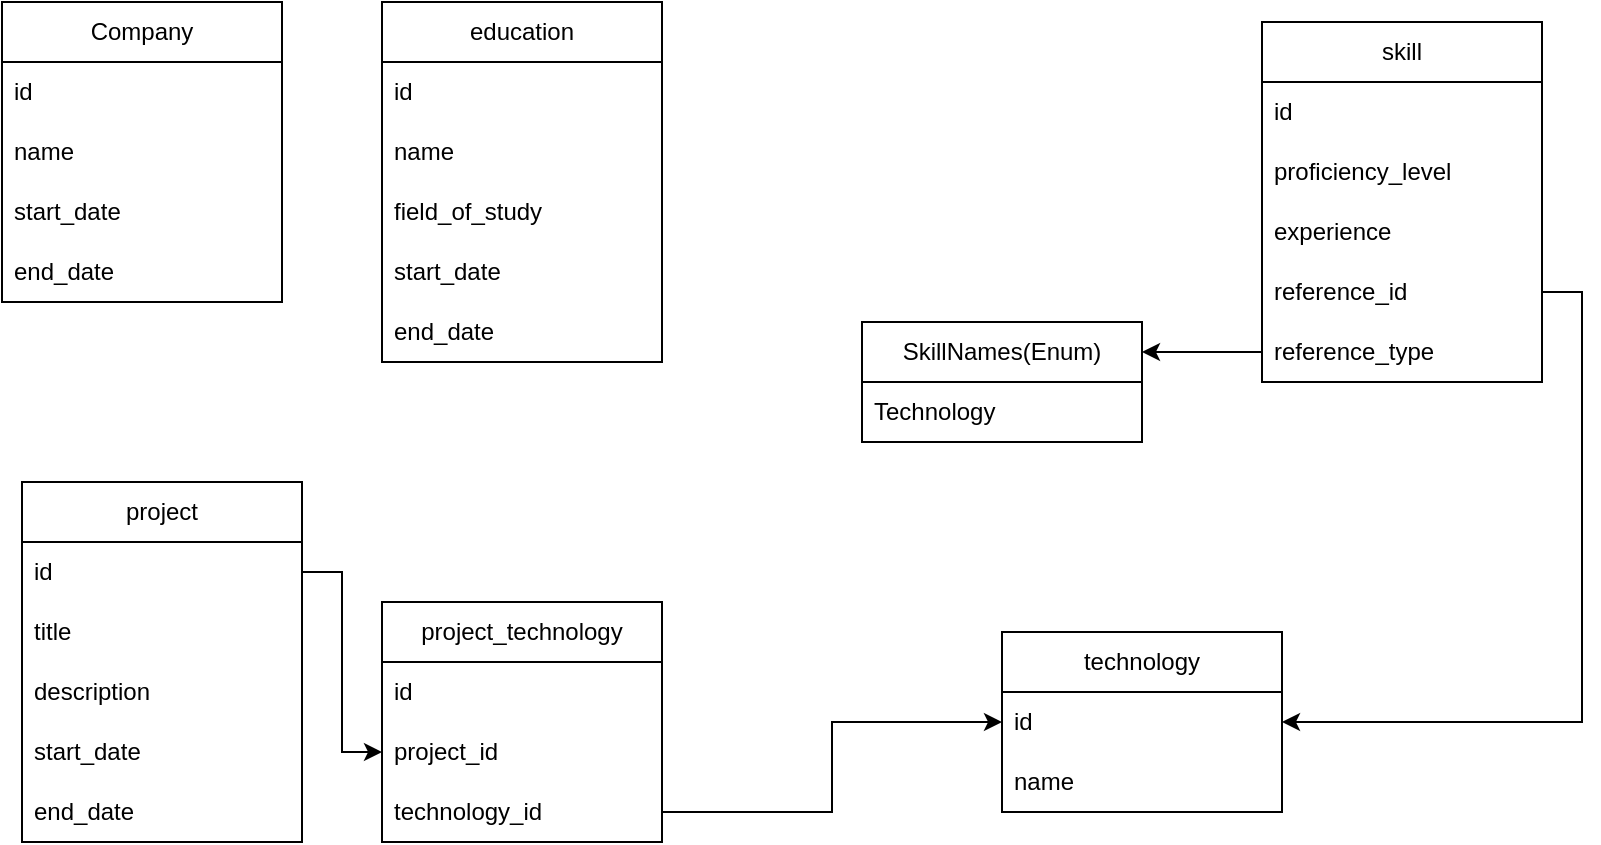 <mxfile version="23.1.5" type="device">
  <diagram name="Page-1" id="A8Vxfv9B0exCKNY5kaZc">
    <mxGraphModel dx="1026" dy="743" grid="1" gridSize="10" guides="1" tooltips="1" connect="1" arrows="1" fold="1" page="1" pageScale="1" pageWidth="850" pageHeight="1100" math="0" shadow="0">
      <root>
        <mxCell id="0" />
        <mxCell id="1" parent="0" />
        <mxCell id="eDXrc30RWjKsiou7gOG1-1" value="Company" style="swimlane;fontStyle=0;childLayout=stackLayout;horizontal=1;startSize=30;horizontalStack=0;resizeParent=1;resizeParentMax=0;resizeLast=0;collapsible=1;marginBottom=0;whiteSpace=wrap;html=1;" parent="1" vertex="1">
          <mxGeometry x="20" y="80" width="140" height="150" as="geometry" />
        </mxCell>
        <mxCell id="eDXrc30RWjKsiou7gOG1-2" value="id" style="text;strokeColor=none;fillColor=none;align=left;verticalAlign=middle;spacingLeft=4;spacingRight=4;overflow=hidden;points=[[0,0.5],[1,0.5]];portConstraint=eastwest;rotatable=0;whiteSpace=wrap;html=1;" parent="eDXrc30RWjKsiou7gOG1-1" vertex="1">
          <mxGeometry y="30" width="140" height="30" as="geometry" />
        </mxCell>
        <mxCell id="eDXrc30RWjKsiou7gOG1-3" value="name" style="text;strokeColor=none;fillColor=none;align=left;verticalAlign=middle;spacingLeft=4;spacingRight=4;overflow=hidden;points=[[0,0.5],[1,0.5]];portConstraint=eastwest;rotatable=0;whiteSpace=wrap;html=1;" parent="eDXrc30RWjKsiou7gOG1-1" vertex="1">
          <mxGeometry y="60" width="140" height="30" as="geometry" />
        </mxCell>
        <mxCell id="eDXrc30RWjKsiou7gOG1-4" value="start_date" style="text;strokeColor=none;fillColor=none;align=left;verticalAlign=middle;spacingLeft=4;spacingRight=4;overflow=hidden;points=[[0,0.5],[1,0.5]];portConstraint=eastwest;rotatable=0;whiteSpace=wrap;html=1;" parent="eDXrc30RWjKsiou7gOG1-1" vertex="1">
          <mxGeometry y="90" width="140" height="30" as="geometry" />
        </mxCell>
        <mxCell id="WVy1AeLdj-p63JX9a3lp-1" value="end_date" style="text;strokeColor=none;fillColor=none;align=left;verticalAlign=middle;spacingLeft=4;spacingRight=4;overflow=hidden;points=[[0,0.5],[1,0.5]];portConstraint=eastwest;rotatable=0;whiteSpace=wrap;html=1;" vertex="1" parent="eDXrc30RWjKsiou7gOG1-1">
          <mxGeometry y="120" width="140" height="30" as="geometry" />
        </mxCell>
        <mxCell id="eDXrc30RWjKsiou7gOG1-5" value="project" style="swimlane;fontStyle=0;childLayout=stackLayout;horizontal=1;startSize=30;horizontalStack=0;resizeParent=1;resizeParentMax=0;resizeLast=0;collapsible=1;marginBottom=0;whiteSpace=wrap;html=1;" parent="1" vertex="1">
          <mxGeometry x="30" y="320" width="140" height="180" as="geometry" />
        </mxCell>
        <mxCell id="eDXrc30RWjKsiou7gOG1-6" value="id" style="text;strokeColor=none;fillColor=none;align=left;verticalAlign=middle;spacingLeft=4;spacingRight=4;overflow=hidden;points=[[0,0.5],[1,0.5]];portConstraint=eastwest;rotatable=0;whiteSpace=wrap;html=1;" parent="eDXrc30RWjKsiou7gOG1-5" vertex="1">
          <mxGeometry y="30" width="140" height="30" as="geometry" />
        </mxCell>
        <mxCell id="eDXrc30RWjKsiou7gOG1-7" value="title" style="text;strokeColor=none;fillColor=none;align=left;verticalAlign=middle;spacingLeft=4;spacingRight=4;overflow=hidden;points=[[0,0.5],[1,0.5]];portConstraint=eastwest;rotatable=0;whiteSpace=wrap;html=1;" parent="eDXrc30RWjKsiou7gOG1-5" vertex="1">
          <mxGeometry y="60" width="140" height="30" as="geometry" />
        </mxCell>
        <mxCell id="eDXrc30RWjKsiou7gOG1-8" value="description" style="text;strokeColor=none;fillColor=none;align=left;verticalAlign=middle;spacingLeft=4;spacingRight=4;overflow=hidden;points=[[0,0.5],[1,0.5]];portConstraint=eastwest;rotatable=0;whiteSpace=wrap;html=1;" parent="eDXrc30RWjKsiou7gOG1-5" vertex="1">
          <mxGeometry y="90" width="140" height="30" as="geometry" />
        </mxCell>
        <mxCell id="eDXrc30RWjKsiou7gOG1-9" value="start_date" style="text;strokeColor=none;fillColor=none;align=left;verticalAlign=middle;spacingLeft=4;spacingRight=4;overflow=hidden;points=[[0,0.5],[1,0.5]];portConstraint=eastwest;rotatable=0;whiteSpace=wrap;html=1;" parent="eDXrc30RWjKsiou7gOG1-5" vertex="1">
          <mxGeometry y="120" width="140" height="30" as="geometry" />
        </mxCell>
        <mxCell id="eDXrc30RWjKsiou7gOG1-10" value="end_date" style="text;strokeColor=none;fillColor=none;align=left;verticalAlign=middle;spacingLeft=4;spacingRight=4;overflow=hidden;points=[[0,0.5],[1,0.5]];portConstraint=eastwest;rotatable=0;whiteSpace=wrap;html=1;" parent="eDXrc30RWjKsiou7gOG1-5" vertex="1">
          <mxGeometry y="150" width="140" height="30" as="geometry" />
        </mxCell>
        <mxCell id="eDXrc30RWjKsiou7gOG1-12" value="education" style="swimlane;fontStyle=0;childLayout=stackLayout;horizontal=1;startSize=30;horizontalStack=0;resizeParent=1;resizeParentMax=0;resizeLast=0;collapsible=1;marginBottom=0;whiteSpace=wrap;html=1;" parent="1" vertex="1">
          <mxGeometry x="210" y="80" width="140" height="180" as="geometry" />
        </mxCell>
        <mxCell id="eDXrc30RWjKsiou7gOG1-13" value="id" style="text;strokeColor=none;fillColor=none;align=left;verticalAlign=middle;spacingLeft=4;spacingRight=4;overflow=hidden;points=[[0,0.5],[1,0.5]];portConstraint=eastwest;rotatable=0;whiteSpace=wrap;html=1;" parent="eDXrc30RWjKsiou7gOG1-12" vertex="1">
          <mxGeometry y="30" width="140" height="30" as="geometry" />
        </mxCell>
        <mxCell id="eDXrc30RWjKsiou7gOG1-14" value="name" style="text;strokeColor=none;fillColor=none;align=left;verticalAlign=middle;spacingLeft=4;spacingRight=4;overflow=hidden;points=[[0,0.5],[1,0.5]];portConstraint=eastwest;rotatable=0;whiteSpace=wrap;html=1;" parent="eDXrc30RWjKsiou7gOG1-12" vertex="1">
          <mxGeometry y="60" width="140" height="30" as="geometry" />
        </mxCell>
        <mxCell id="eDXrc30RWjKsiou7gOG1-16" value="field_of_study" style="text;strokeColor=none;fillColor=none;align=left;verticalAlign=middle;spacingLeft=4;spacingRight=4;overflow=hidden;points=[[0,0.5],[1,0.5]];portConstraint=eastwest;rotatable=0;whiteSpace=wrap;html=1;" parent="eDXrc30RWjKsiou7gOG1-12" vertex="1">
          <mxGeometry y="90" width="140" height="30" as="geometry" />
        </mxCell>
        <mxCell id="eDXrc30RWjKsiou7gOG1-17" value="start_date" style="text;strokeColor=none;fillColor=none;align=left;verticalAlign=middle;spacingLeft=4;spacingRight=4;overflow=hidden;points=[[0,0.5],[1,0.5]];portConstraint=eastwest;rotatable=0;whiteSpace=wrap;html=1;" parent="eDXrc30RWjKsiou7gOG1-12" vertex="1">
          <mxGeometry y="120" width="140" height="30" as="geometry" />
        </mxCell>
        <mxCell id="WVy1AeLdj-p63JX9a3lp-4" value="end_date" style="text;strokeColor=none;fillColor=none;align=left;verticalAlign=middle;spacingLeft=4;spacingRight=4;overflow=hidden;points=[[0,0.5],[1,0.5]];portConstraint=eastwest;rotatable=0;whiteSpace=wrap;html=1;" vertex="1" parent="eDXrc30RWjKsiou7gOG1-12">
          <mxGeometry y="150" width="140" height="30" as="geometry" />
        </mxCell>
        <mxCell id="eDXrc30RWjKsiou7gOG1-19" value="skill" style="swimlane;fontStyle=0;childLayout=stackLayout;horizontal=1;startSize=30;horizontalStack=0;resizeParent=1;resizeParentMax=0;resizeLast=0;collapsible=1;marginBottom=0;whiteSpace=wrap;html=1;" parent="1" vertex="1">
          <mxGeometry x="650" y="90" width="140" height="180" as="geometry" />
        </mxCell>
        <mxCell id="eDXrc30RWjKsiou7gOG1-20" value="id" style="text;strokeColor=none;fillColor=none;align=left;verticalAlign=middle;spacingLeft=4;spacingRight=4;overflow=hidden;points=[[0,0.5],[1,0.5]];portConstraint=eastwest;rotatable=0;whiteSpace=wrap;html=1;" parent="eDXrc30RWjKsiou7gOG1-19" vertex="1">
          <mxGeometry y="30" width="140" height="30" as="geometry" />
        </mxCell>
        <mxCell id="eDXrc30RWjKsiou7gOG1-22" value="proficiency_level" style="text;strokeColor=none;fillColor=none;align=left;verticalAlign=middle;spacingLeft=4;spacingRight=4;overflow=hidden;points=[[0,0.5],[1,0.5]];portConstraint=eastwest;rotatable=0;whiteSpace=wrap;html=1;" parent="eDXrc30RWjKsiou7gOG1-19" vertex="1">
          <mxGeometry y="60" width="140" height="30" as="geometry" />
        </mxCell>
        <mxCell id="eDXrc30RWjKsiou7gOG1-23" value="experience" style="text;strokeColor=none;fillColor=none;align=left;verticalAlign=middle;spacingLeft=4;spacingRight=4;overflow=hidden;points=[[0,0.5],[1,0.5]];portConstraint=eastwest;rotatable=0;whiteSpace=wrap;html=1;" parent="eDXrc30RWjKsiou7gOG1-19" vertex="1">
          <mxGeometry y="90" width="140" height="30" as="geometry" />
        </mxCell>
        <mxCell id="WVy1AeLdj-p63JX9a3lp-2" value="reference_id" style="text;strokeColor=none;fillColor=none;align=left;verticalAlign=middle;spacingLeft=4;spacingRight=4;overflow=hidden;points=[[0,0.5],[1,0.5]];portConstraint=eastwest;rotatable=0;whiteSpace=wrap;html=1;" vertex="1" parent="eDXrc30RWjKsiou7gOG1-19">
          <mxGeometry y="120" width="140" height="30" as="geometry" />
        </mxCell>
        <mxCell id="WVy1AeLdj-p63JX9a3lp-3" value="reference_type" style="text;strokeColor=none;fillColor=none;align=left;verticalAlign=middle;spacingLeft=4;spacingRight=4;overflow=hidden;points=[[0,0.5],[1,0.5]];portConstraint=eastwest;rotatable=0;whiteSpace=wrap;html=1;" vertex="1" parent="eDXrc30RWjKsiou7gOG1-19">
          <mxGeometry y="150" width="140" height="30" as="geometry" />
        </mxCell>
        <mxCell id="eDXrc30RWjKsiou7gOG1-25" value="technology" style="swimlane;fontStyle=0;childLayout=stackLayout;horizontal=1;startSize=30;horizontalStack=0;resizeParent=1;resizeParentMax=0;resizeLast=0;collapsible=1;marginBottom=0;whiteSpace=wrap;html=1;" parent="1" vertex="1">
          <mxGeometry x="520" y="395" width="140" height="90" as="geometry" />
        </mxCell>
        <mxCell id="eDXrc30RWjKsiou7gOG1-26" value="id" style="text;strokeColor=none;fillColor=none;align=left;verticalAlign=middle;spacingLeft=4;spacingRight=4;overflow=hidden;points=[[0,0.5],[1,0.5]];portConstraint=eastwest;rotatable=0;whiteSpace=wrap;html=1;" parent="eDXrc30RWjKsiou7gOG1-25" vertex="1">
          <mxGeometry y="30" width="140" height="30" as="geometry" />
        </mxCell>
        <mxCell id="eDXrc30RWjKsiou7gOG1-27" value="name" style="text;strokeColor=none;fillColor=none;align=left;verticalAlign=middle;spacingLeft=4;spacingRight=4;overflow=hidden;points=[[0,0.5],[1,0.5]];portConstraint=eastwest;rotatable=0;whiteSpace=wrap;html=1;" parent="eDXrc30RWjKsiou7gOG1-25" vertex="1">
          <mxGeometry y="60" width="140" height="30" as="geometry" />
        </mxCell>
        <mxCell id="eDXrc30RWjKsiou7gOG1-30" value="project_technology" style="swimlane;fontStyle=0;childLayout=stackLayout;horizontal=1;startSize=30;horizontalStack=0;resizeParent=1;resizeParentMax=0;resizeLast=0;collapsible=1;marginBottom=0;whiteSpace=wrap;html=1;" parent="1" vertex="1">
          <mxGeometry x="210" y="380" width="140" height="120" as="geometry" />
        </mxCell>
        <mxCell id="eDXrc30RWjKsiou7gOG1-31" value="id" style="text;strokeColor=none;fillColor=none;align=left;verticalAlign=middle;spacingLeft=4;spacingRight=4;overflow=hidden;points=[[0,0.5],[1,0.5]];portConstraint=eastwest;rotatable=0;whiteSpace=wrap;html=1;" parent="eDXrc30RWjKsiou7gOG1-30" vertex="1">
          <mxGeometry y="30" width="140" height="30" as="geometry" />
        </mxCell>
        <mxCell id="eDXrc30RWjKsiou7gOG1-32" value="project_id" style="text;strokeColor=none;fillColor=none;align=left;verticalAlign=middle;spacingLeft=4;spacingRight=4;overflow=hidden;points=[[0,0.5],[1,0.5]];portConstraint=eastwest;rotatable=0;whiteSpace=wrap;html=1;" parent="eDXrc30RWjKsiou7gOG1-30" vertex="1">
          <mxGeometry y="60" width="140" height="30" as="geometry" />
        </mxCell>
        <mxCell id="eDXrc30RWjKsiou7gOG1-33" value="technology_id" style="text;strokeColor=none;fillColor=none;align=left;verticalAlign=middle;spacingLeft=4;spacingRight=4;overflow=hidden;points=[[0,0.5],[1,0.5]];portConstraint=eastwest;rotatable=0;whiteSpace=wrap;html=1;" parent="eDXrc30RWjKsiou7gOG1-30" vertex="1">
          <mxGeometry y="90" width="140" height="30" as="geometry" />
        </mxCell>
        <mxCell id="eDXrc30RWjKsiou7gOG1-35" style="edgeStyle=orthogonalEdgeStyle;rounded=0;orthogonalLoop=1;jettySize=auto;html=1;exitX=1;exitY=0.5;exitDx=0;exitDy=0;entryX=0;entryY=0.5;entryDx=0;entryDy=0;" parent="1" source="eDXrc30RWjKsiou7gOG1-6" target="eDXrc30RWjKsiou7gOG1-32" edge="1">
          <mxGeometry relative="1" as="geometry" />
        </mxCell>
        <mxCell id="eDXrc30RWjKsiou7gOG1-37" style="edgeStyle=orthogonalEdgeStyle;rounded=0;orthogonalLoop=1;jettySize=auto;html=1;exitX=1;exitY=0.5;exitDx=0;exitDy=0;entryX=0;entryY=0.5;entryDx=0;entryDy=0;" parent="1" source="eDXrc30RWjKsiou7gOG1-33" target="eDXrc30RWjKsiou7gOG1-26" edge="1">
          <mxGeometry relative="1" as="geometry" />
        </mxCell>
        <mxCell id="WVy1AeLdj-p63JX9a3lp-5" style="edgeStyle=orthogonalEdgeStyle;rounded=0;orthogonalLoop=1;jettySize=auto;html=1;exitX=1;exitY=0.5;exitDx=0;exitDy=0;entryX=1;entryY=0.5;entryDx=0;entryDy=0;" edge="1" parent="1" source="WVy1AeLdj-p63JX9a3lp-2" target="eDXrc30RWjKsiou7gOG1-26">
          <mxGeometry relative="1" as="geometry" />
        </mxCell>
        <mxCell id="WVy1AeLdj-p63JX9a3lp-6" value="SkillNames(Enum)" style="swimlane;fontStyle=0;childLayout=stackLayout;horizontal=1;startSize=30;horizontalStack=0;resizeParent=1;resizeParentMax=0;resizeLast=0;collapsible=1;marginBottom=0;whiteSpace=wrap;html=1;" vertex="1" parent="1">
          <mxGeometry x="450" y="240" width="140" height="60" as="geometry" />
        </mxCell>
        <mxCell id="WVy1AeLdj-p63JX9a3lp-7" value="Technology" style="text;strokeColor=none;fillColor=none;align=left;verticalAlign=middle;spacingLeft=4;spacingRight=4;overflow=hidden;points=[[0,0.5],[1,0.5]];portConstraint=eastwest;rotatable=0;whiteSpace=wrap;html=1;" vertex="1" parent="WVy1AeLdj-p63JX9a3lp-6">
          <mxGeometry y="30" width="140" height="30" as="geometry" />
        </mxCell>
        <mxCell id="WVy1AeLdj-p63JX9a3lp-12" style="edgeStyle=orthogonalEdgeStyle;rounded=0;orthogonalLoop=1;jettySize=auto;html=1;exitX=0;exitY=0.5;exitDx=0;exitDy=0;entryX=1;entryY=0.25;entryDx=0;entryDy=0;" edge="1" parent="1" source="WVy1AeLdj-p63JX9a3lp-3" target="WVy1AeLdj-p63JX9a3lp-6">
          <mxGeometry relative="1" as="geometry" />
        </mxCell>
      </root>
    </mxGraphModel>
  </diagram>
</mxfile>
